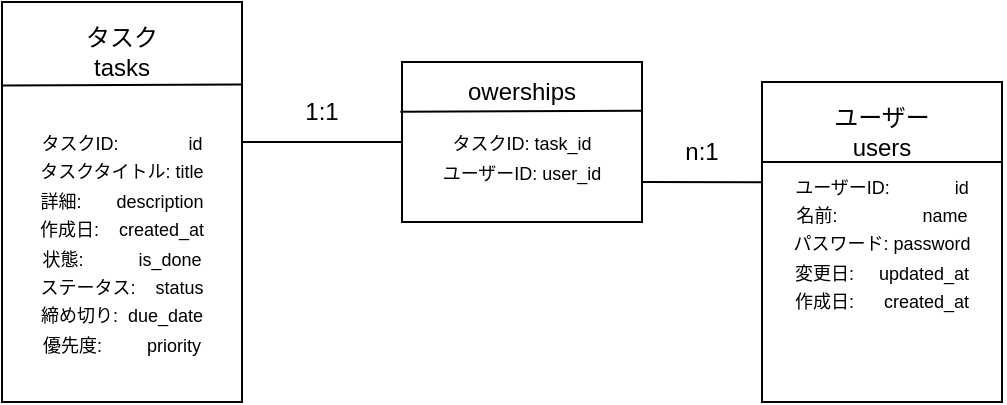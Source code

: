 <mxfile>
    <diagram id="X00qYGsW4-Ez_g-0BsqY" name="Page-1">
        <mxGraphModel dx="561" dy="294" grid="1" gridSize="10" guides="1" tooltips="1" connect="1" arrows="1" fold="1" page="1" pageScale="1" pageWidth="850" pageHeight="1100" background="#ffffff" math="0" shadow="0">
            <root>
                <mxCell id="0"/>
                <mxCell id="1" parent="0"/>
                <mxCell id="2" value="" style="rounded=0;whiteSpace=wrap;html=1;fillColor=#FFFFFF;strokeColor=#000000;" parent="1" vertex="1">
                    <mxGeometry x="200" y="1160" width="120" height="200" as="geometry"/>
                </mxCell>
                <mxCell id="3" value="" style="endArrow=none;html=1;entryX=0.998;entryY=0.206;entryDx=0;entryDy=0;entryPerimeter=0;exitX=0.003;exitY=0.209;exitDx=0;exitDy=0;exitPerimeter=0;strokeColor=#000000;" edge="1" parent="1" source="2" target="2">
                    <mxGeometry width="50" height="50" relative="1" as="geometry">
                        <mxPoint x="410" y="1600" as="sourcePoint"/>
                        <mxPoint x="460" y="1550" as="targetPoint"/>
                    </mxGeometry>
                </mxCell>
                <mxCell id="4" value="&lt;font color=&quot;#000000&quot;&gt;タスク&lt;br&gt;tasks&lt;br&gt;&lt;/font&gt;" style="text;html=1;strokeColor=none;fillColor=none;align=center;verticalAlign=middle;whiteSpace=wrap;rounded=0;" vertex="1" parent="1">
                    <mxGeometry x="215" y="1170" width="90" height="30" as="geometry"/>
                </mxCell>
                <mxCell id="5" value="&lt;font style=&quot;font-size: 9px&quot;&gt;タスクID:&amp;nbsp; &amp;nbsp; &amp;nbsp; &amp;nbsp; &amp;nbsp; &amp;nbsp; &amp;nbsp; id&lt;br&gt;タスクタイトル: title&lt;br&gt;詳細:&amp;nbsp; &amp;nbsp; &amp;nbsp; &amp;nbsp;description&lt;br&gt;作成日:&amp;nbsp; &amp;nbsp; created_at&lt;br&gt;状態:&amp;nbsp; &amp;nbsp; &amp;nbsp; &amp;nbsp; &amp;nbsp; &amp;nbsp;is_done&lt;br&gt;ステータス:&amp;nbsp; &amp;nbsp; status&lt;br&gt;締め切り:&amp;nbsp; due_date&lt;br&gt;優先度:&amp;nbsp; &amp;nbsp; &amp;nbsp; &amp;nbsp; &amp;nbsp;priority&lt;/font&gt;" style="text;html=1;strokeColor=none;fillColor=none;align=center;verticalAlign=middle;whiteSpace=wrap;rounded=0;fontColor=#000000;" vertex="1" parent="1">
                    <mxGeometry x="200" y="1210" width="120" height="140" as="geometry"/>
                </mxCell>
                <mxCell id="6" value="&lt;font style=&quot;font-size: 9px&quot;&gt;&lt;br&gt;タスクID: task_id&lt;br&gt;ユーザーID: user_id&lt;/font&gt;" style="rounded=0;whiteSpace=wrap;html=1;fontColor=#000000;strokeColor=#000000;fillColor=#FFFFFF;" vertex="1" parent="1">
                    <mxGeometry x="400" y="1190" width="120" height="80" as="geometry"/>
                </mxCell>
                <mxCell id="7" value="" style="endArrow=none;html=1;fontColor=#000000;strokeColor=#000000;entryX=0.998;entryY=0.304;entryDx=0;entryDy=0;entryPerimeter=0;exitX=-0.007;exitY=0.311;exitDx=0;exitDy=0;exitPerimeter=0;" edge="1" parent="1" source="6" target="6">
                    <mxGeometry width="50" height="50" relative="1" as="geometry">
                        <mxPoint x="410" y="1540" as="sourcePoint"/>
                        <mxPoint x="460" y="1490" as="targetPoint"/>
                    </mxGeometry>
                </mxCell>
                <mxCell id="8" value="owerships" style="text;html=1;strokeColor=none;fillColor=none;align=center;verticalAlign=middle;whiteSpace=wrap;rounded=0;fontColor=#000000;" vertex="1" parent="1">
                    <mxGeometry x="430" y="1190" width="60" height="30" as="geometry"/>
                </mxCell>
                <mxCell id="9" value="" style="endArrow=none;html=1;fontColor=#000000;strokeColor=#000000;entryX=0;entryY=0.5;entryDx=0;entryDy=0;" edge="1" parent="1" target="6">
                    <mxGeometry width="50" height="50" relative="1" as="geometry">
                        <mxPoint x="320" y="1230" as="sourcePoint"/>
                        <mxPoint x="460" y="1480" as="targetPoint"/>
                    </mxGeometry>
                </mxCell>
                <mxCell id="10" value="1:1" style="text;html=1;strokeColor=none;fillColor=none;align=center;verticalAlign=middle;whiteSpace=wrap;rounded=0;fontColor=#000000;" vertex="1" parent="1">
                    <mxGeometry x="330" y="1200" width="60" height="30" as="geometry"/>
                </mxCell>
                <mxCell id="11" value="&lt;font style=&quot;font-size: 9px&quot;&gt;ユーザーID:&amp;nbsp; &amp;nbsp; &amp;nbsp; &amp;nbsp; &amp;nbsp; &amp;nbsp; &amp;nbsp;id&lt;br&gt;名前:&amp;nbsp; &amp;nbsp; &amp;nbsp; &amp;nbsp; &amp;nbsp; &amp;nbsp; &amp;nbsp; &amp;nbsp; &amp;nbsp;name&lt;br&gt;パスワード: password&lt;br&gt;変更日:&amp;nbsp; &amp;nbsp; &amp;nbsp;updated_at&lt;br&gt;作成日:&amp;nbsp; &amp;nbsp; &amp;nbsp; created_at&lt;br&gt;&lt;/font&gt;" style="rounded=0;whiteSpace=wrap;html=1;fontColor=#000000;strokeColor=#000000;fillColor=#FFFFFF;" vertex="1" parent="1">
                    <mxGeometry x="580" y="1200" width="120" height="160" as="geometry"/>
                </mxCell>
                <mxCell id="12" value="" style="endArrow=none;html=1;fontColor=#000000;strokeColor=#000000;exitX=0;exitY=0.25;exitDx=0;exitDy=0;entryX=1;entryY=0.25;entryDx=0;entryDy=0;" edge="1" parent="1" source="11" target="11">
                    <mxGeometry width="50" height="50" relative="1" as="geometry">
                        <mxPoint x="420" y="1490" as="sourcePoint"/>
                        <mxPoint x="470" y="1440" as="targetPoint"/>
                    </mxGeometry>
                </mxCell>
                <mxCell id="13" value="ユーザー&lt;br&gt;users" style="text;html=1;strokeColor=none;fillColor=none;align=center;verticalAlign=middle;whiteSpace=wrap;rounded=0;fontColor=#000000;" vertex="1" parent="1">
                    <mxGeometry x="590" y="1210" width="100" height="30" as="geometry"/>
                </mxCell>
                <mxCell id="14" value="" style="endArrow=none;html=1;fontSize=9;fontColor=#000000;strokeColor=#000000;entryX=0;entryY=0.313;entryDx=0;entryDy=0;entryPerimeter=0;exitX=1;exitY=0.75;exitDx=0;exitDy=0;" edge="1" parent="1" source="6" target="11">
                    <mxGeometry width="50" height="50" relative="1" as="geometry">
                        <mxPoint x="420" y="1450" as="sourcePoint"/>
                        <mxPoint x="470" y="1400" as="targetPoint"/>
                    </mxGeometry>
                </mxCell>
                <mxCell id="15" value="&lt;span style=&quot;font-size: 12px&quot;&gt;n:1&lt;/span&gt;" style="text;html=1;strokeColor=none;fillColor=none;align=center;verticalAlign=middle;whiteSpace=wrap;rounded=0;fontSize=9;fontColor=#000000;" vertex="1" parent="1">
                    <mxGeometry x="520" y="1220" width="60" height="30" as="geometry"/>
                </mxCell>
            </root>
        </mxGraphModel>
    </diagram>
</mxfile>

